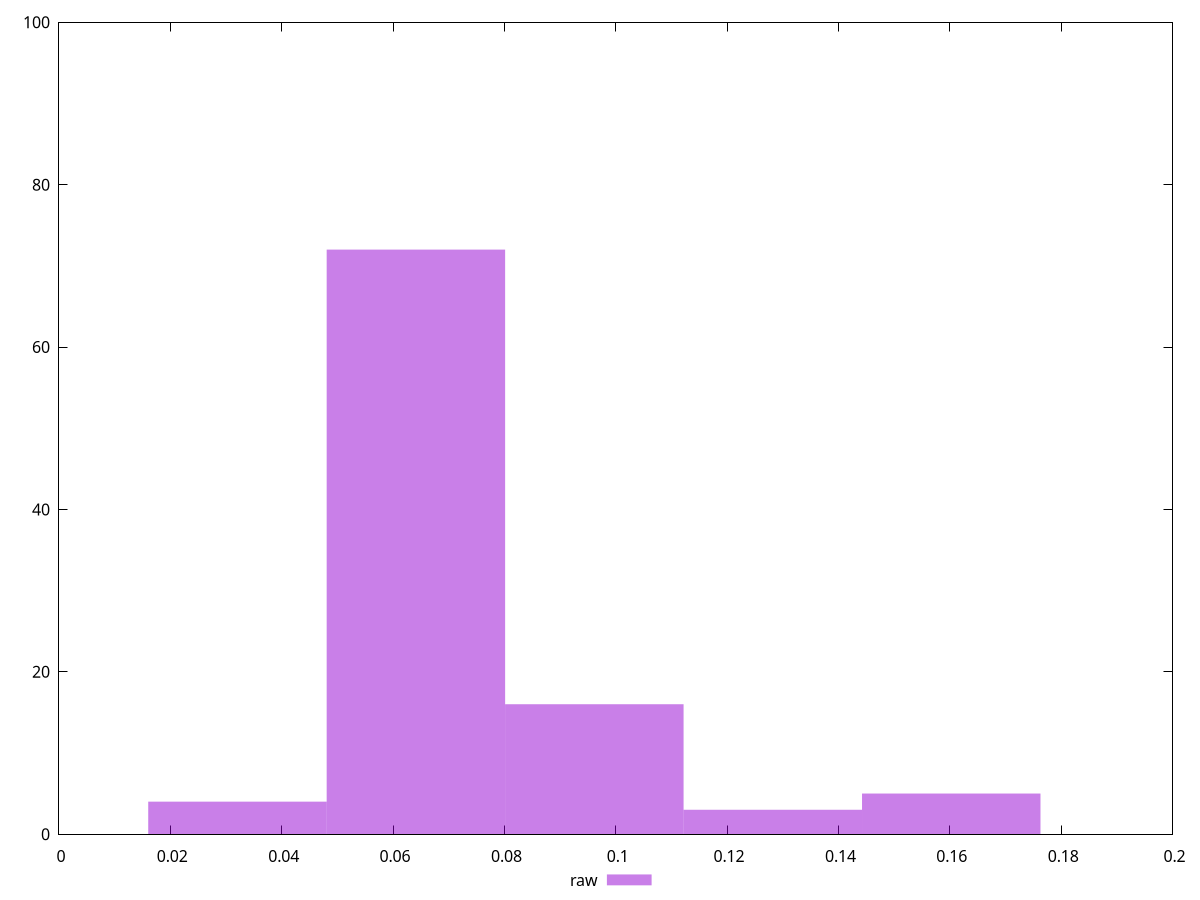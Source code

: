 reset
set terminal svg size 640, 490 enhanced background rgb 'white'
set output "reprap/network-rtt/samples/pages+cached+noadtech/raw/histogram.svg"

$raw <<EOF
0.09615675140526687 16
0.06410450093684458 72
0.03205225046842229 4
0.12820900187368917 3
0.16026125234211147 5
EOF

set key outside below
set boxwidth 0.03205225046842229
set yrange [0:100]
set style fill transparent solid 0.5 noborder

plot \
  $raw title "raw" with boxes, \


reset
